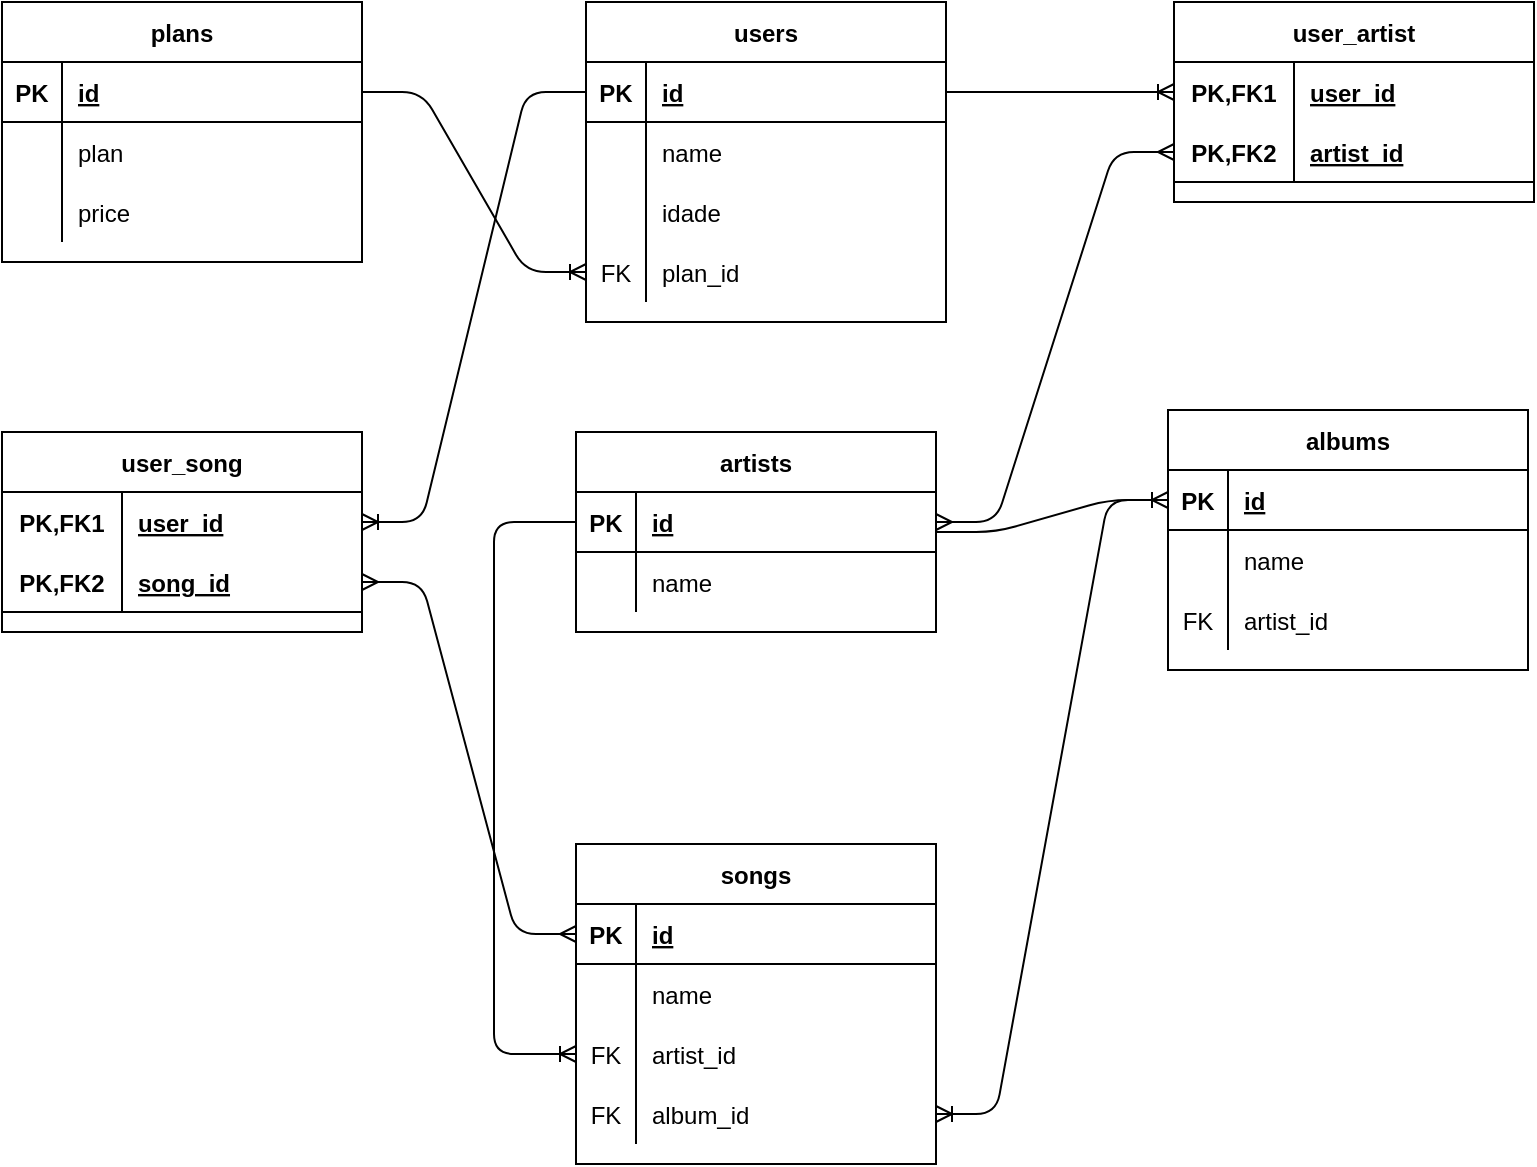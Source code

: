 <mxfile version="15.2.7" type="device"><diagram id="T-f1aB8YXNAQeIXOLmXD" name="Page-1"><mxGraphModel dx="920" dy="652" grid="1" gridSize="20" guides="1" tooltips="1" connect="1" arrows="1" fold="1" page="0" pageScale="1" pageWidth="850" pageHeight="1100" background="none" math="0" shadow="0"><root><mxCell id="0"/><mxCell id="1" parent="0"/><mxCell id="F5ckWV1P2xS418H6upv4-1" value="users" style="shape=table;startSize=30;container=1;collapsible=1;childLayout=tableLayout;fixedRows=1;rowLines=0;fontStyle=1;align=center;resizeLast=1;" parent="1" vertex="1"><mxGeometry x="306" y="332" width="180" height="160" as="geometry"/></mxCell><mxCell id="F5ckWV1P2xS418H6upv4-2" value="" style="shape=partialRectangle;collapsible=0;dropTarget=0;pointerEvents=0;fillColor=none;top=0;left=0;bottom=1;right=0;points=[[0,0.5],[1,0.5]];portConstraint=eastwest;" parent="F5ckWV1P2xS418H6upv4-1" vertex="1"><mxGeometry y="30" width="180" height="30" as="geometry"/></mxCell><mxCell id="F5ckWV1P2xS418H6upv4-3" value="PK" style="shape=partialRectangle;connectable=0;fillColor=none;top=0;left=0;bottom=0;right=0;fontStyle=1;overflow=hidden;" parent="F5ckWV1P2xS418H6upv4-2" vertex="1"><mxGeometry width="30" height="30" as="geometry"/></mxCell><mxCell id="F5ckWV1P2xS418H6upv4-4" value="id" style="shape=partialRectangle;connectable=0;fillColor=none;top=0;left=0;bottom=0;right=0;align=left;spacingLeft=6;fontStyle=5;overflow=hidden;" parent="F5ckWV1P2xS418H6upv4-2" vertex="1"><mxGeometry x="30" width="150" height="30" as="geometry"/></mxCell><mxCell id="F5ckWV1P2xS418H6upv4-5" value="" style="shape=partialRectangle;collapsible=0;dropTarget=0;pointerEvents=0;fillColor=none;top=0;left=0;bottom=0;right=0;points=[[0,0.5],[1,0.5]];portConstraint=eastwest;" parent="F5ckWV1P2xS418H6upv4-1" vertex="1"><mxGeometry y="60" width="180" height="30" as="geometry"/></mxCell><mxCell id="F5ckWV1P2xS418H6upv4-6" value="" style="shape=partialRectangle;connectable=0;fillColor=none;top=0;left=0;bottom=0;right=0;editable=1;overflow=hidden;" parent="F5ckWV1P2xS418H6upv4-5" vertex="1"><mxGeometry width="30" height="30" as="geometry"/></mxCell><mxCell id="F5ckWV1P2xS418H6upv4-7" value="name" style="shape=partialRectangle;connectable=0;fillColor=none;top=0;left=0;bottom=0;right=0;align=left;spacingLeft=6;overflow=hidden;" parent="F5ckWV1P2xS418H6upv4-5" vertex="1"><mxGeometry x="30" width="150" height="30" as="geometry"/></mxCell><mxCell id="F5ckWV1P2xS418H6upv4-8" value="" style="shape=partialRectangle;collapsible=0;dropTarget=0;pointerEvents=0;fillColor=none;top=0;left=0;bottom=0;right=0;points=[[0,0.5],[1,0.5]];portConstraint=eastwest;" parent="F5ckWV1P2xS418H6upv4-1" vertex="1"><mxGeometry y="90" width="180" height="30" as="geometry"/></mxCell><mxCell id="F5ckWV1P2xS418H6upv4-9" value="" style="shape=partialRectangle;connectable=0;fillColor=none;top=0;left=0;bottom=0;right=0;editable=1;overflow=hidden;" parent="F5ckWV1P2xS418H6upv4-8" vertex="1"><mxGeometry width="30" height="30" as="geometry"/></mxCell><mxCell id="F5ckWV1P2xS418H6upv4-10" value="idade" style="shape=partialRectangle;connectable=0;fillColor=none;top=0;left=0;bottom=0;right=0;align=left;spacingLeft=6;overflow=hidden;" parent="F5ckWV1P2xS418H6upv4-8" vertex="1"><mxGeometry x="30" width="150" height="30" as="geometry"/></mxCell><mxCell id="F5ckWV1P2xS418H6upv4-11" value="" style="shape=partialRectangle;collapsible=0;dropTarget=0;pointerEvents=0;fillColor=none;top=0;left=0;bottom=0;right=0;points=[[0,0.5],[1,0.5]];portConstraint=eastwest;" parent="F5ckWV1P2xS418H6upv4-1" vertex="1"><mxGeometry y="120" width="180" height="30" as="geometry"/></mxCell><mxCell id="F5ckWV1P2xS418H6upv4-12" value="FK" style="shape=partialRectangle;connectable=0;fillColor=none;top=0;left=0;bottom=0;right=0;editable=1;overflow=hidden;" parent="F5ckWV1P2xS418H6upv4-11" vertex="1"><mxGeometry width="30" height="30" as="geometry"/></mxCell><mxCell id="F5ckWV1P2xS418H6upv4-13" value="plan_id" style="shape=partialRectangle;connectable=0;fillColor=none;top=0;left=0;bottom=0;right=0;align=left;spacingLeft=6;overflow=hidden;" parent="F5ckWV1P2xS418H6upv4-11" vertex="1"><mxGeometry x="30" width="150" height="30" as="geometry"/></mxCell><mxCell id="F5ckWV1P2xS418H6upv4-14" value="user_artist" style="shape=table;startSize=30;container=1;collapsible=1;childLayout=tableLayout;fixedRows=1;rowLines=0;fontStyle=1;align=center;resizeLast=1;" parent="1" vertex="1"><mxGeometry x="600" y="332" width="180" height="100" as="geometry"/></mxCell><mxCell id="F5ckWV1P2xS418H6upv4-15" value="" style="shape=partialRectangle;collapsible=0;dropTarget=0;pointerEvents=0;fillColor=none;top=0;left=0;bottom=0;right=0;points=[[0,0.5],[1,0.5]];portConstraint=eastwest;" parent="F5ckWV1P2xS418H6upv4-14" vertex="1"><mxGeometry y="30" width="180" height="30" as="geometry"/></mxCell><mxCell id="F5ckWV1P2xS418H6upv4-16" value="PK,FK1" style="shape=partialRectangle;connectable=0;fillColor=none;top=0;left=0;bottom=0;right=0;fontStyle=1;overflow=hidden;" parent="F5ckWV1P2xS418H6upv4-15" vertex="1"><mxGeometry width="60" height="30" as="geometry"/></mxCell><mxCell id="F5ckWV1P2xS418H6upv4-17" value="user_id" style="shape=partialRectangle;connectable=0;fillColor=none;top=0;left=0;bottom=0;right=0;align=left;spacingLeft=6;fontStyle=5;overflow=hidden;" parent="F5ckWV1P2xS418H6upv4-15" vertex="1"><mxGeometry x="60" width="120" height="30" as="geometry"/></mxCell><mxCell id="F5ckWV1P2xS418H6upv4-18" value="" style="shape=partialRectangle;collapsible=0;dropTarget=0;pointerEvents=0;fillColor=none;top=0;left=0;bottom=1;right=0;points=[[0,0.5],[1,0.5]];portConstraint=eastwest;" parent="F5ckWV1P2xS418H6upv4-14" vertex="1"><mxGeometry y="60" width="180" height="30" as="geometry"/></mxCell><mxCell id="F5ckWV1P2xS418H6upv4-19" value="PK,FK2" style="shape=partialRectangle;connectable=0;fillColor=none;top=0;left=0;bottom=0;right=0;fontStyle=1;overflow=hidden;" parent="F5ckWV1P2xS418H6upv4-18" vertex="1"><mxGeometry width="60" height="30" as="geometry"/></mxCell><mxCell id="F5ckWV1P2xS418H6upv4-20" value="artist_id" style="shape=partialRectangle;connectable=0;fillColor=none;top=0;left=0;bottom=0;right=0;align=left;spacingLeft=6;fontStyle=5;overflow=hidden;" parent="F5ckWV1P2xS418H6upv4-18" vertex="1"><mxGeometry x="60" width="120" height="30" as="geometry"/></mxCell><mxCell id="F5ckWV1P2xS418H6upv4-27" value="artists" style="shape=table;startSize=30;container=1;collapsible=1;childLayout=tableLayout;fixedRows=1;rowLines=0;fontStyle=1;align=center;resizeLast=1;" parent="1" vertex="1"><mxGeometry x="301" y="547" width="180" height="100" as="geometry"/></mxCell><mxCell id="F5ckWV1P2xS418H6upv4-28" value="" style="shape=partialRectangle;collapsible=0;dropTarget=0;pointerEvents=0;fillColor=none;top=0;left=0;bottom=1;right=0;points=[[0,0.5],[1,0.5]];portConstraint=eastwest;" parent="F5ckWV1P2xS418H6upv4-27" vertex="1"><mxGeometry y="30" width="180" height="30" as="geometry"/></mxCell><mxCell id="F5ckWV1P2xS418H6upv4-29" value="PK" style="shape=partialRectangle;connectable=0;fillColor=none;top=0;left=0;bottom=0;right=0;fontStyle=1;overflow=hidden;" parent="F5ckWV1P2xS418H6upv4-28" vertex="1"><mxGeometry width="30" height="30" as="geometry"/></mxCell><mxCell id="F5ckWV1P2xS418H6upv4-30" value="id" style="shape=partialRectangle;connectable=0;fillColor=none;top=0;left=0;bottom=0;right=0;align=left;spacingLeft=6;fontStyle=5;overflow=hidden;" parent="F5ckWV1P2xS418H6upv4-28" vertex="1"><mxGeometry x="30" width="150" height="30" as="geometry"/></mxCell><mxCell id="F5ckWV1P2xS418H6upv4-31" value="" style="shape=partialRectangle;collapsible=0;dropTarget=0;pointerEvents=0;fillColor=none;top=0;left=0;bottom=0;right=0;points=[[0,0.5],[1,0.5]];portConstraint=eastwest;" parent="F5ckWV1P2xS418H6upv4-27" vertex="1"><mxGeometry y="60" width="180" height="30" as="geometry"/></mxCell><mxCell id="F5ckWV1P2xS418H6upv4-32" value="" style="shape=partialRectangle;connectable=0;fillColor=none;top=0;left=0;bottom=0;right=0;editable=1;overflow=hidden;" parent="F5ckWV1P2xS418H6upv4-31" vertex="1"><mxGeometry width="30" height="30" as="geometry"/></mxCell><mxCell id="F5ckWV1P2xS418H6upv4-33" value="name" style="shape=partialRectangle;connectable=0;fillColor=none;top=0;left=0;bottom=0;right=0;align=left;spacingLeft=6;overflow=hidden;" parent="F5ckWV1P2xS418H6upv4-31" vertex="1"><mxGeometry x="30" width="150" height="30" as="geometry"/></mxCell><mxCell id="F5ckWV1P2xS418H6upv4-40" value="albums" style="shape=table;startSize=30;container=1;collapsible=1;childLayout=tableLayout;fixedRows=1;rowLines=0;fontStyle=1;align=center;resizeLast=1;" parent="1" vertex="1"><mxGeometry x="597" y="536" width="180" height="130" as="geometry"><mxRectangle x="582" y="613" width="69" height="30" as="alternateBounds"/></mxGeometry></mxCell><mxCell id="F5ckWV1P2xS418H6upv4-41" value="" style="shape=partialRectangle;collapsible=0;dropTarget=0;pointerEvents=0;fillColor=none;top=0;left=0;bottom=1;right=0;points=[[0,0.5],[1,0.5]];portConstraint=eastwest;" parent="F5ckWV1P2xS418H6upv4-40" vertex="1"><mxGeometry y="30" width="180" height="30" as="geometry"/></mxCell><mxCell id="F5ckWV1P2xS418H6upv4-42" value="PK" style="shape=partialRectangle;connectable=0;fillColor=none;top=0;left=0;bottom=0;right=0;fontStyle=1;overflow=hidden;" parent="F5ckWV1P2xS418H6upv4-41" vertex="1"><mxGeometry width="30" height="30" as="geometry"/></mxCell><mxCell id="F5ckWV1P2xS418H6upv4-43" value="id" style="shape=partialRectangle;connectable=0;fillColor=none;top=0;left=0;bottom=0;right=0;align=left;spacingLeft=6;fontStyle=5;overflow=hidden;" parent="F5ckWV1P2xS418H6upv4-41" vertex="1"><mxGeometry x="30" width="150" height="30" as="geometry"/></mxCell><mxCell id="F5ckWV1P2xS418H6upv4-44" value="" style="shape=partialRectangle;collapsible=0;dropTarget=0;pointerEvents=0;fillColor=none;top=0;left=0;bottom=0;right=0;points=[[0,0.5],[1,0.5]];portConstraint=eastwest;" parent="F5ckWV1P2xS418H6upv4-40" vertex="1"><mxGeometry y="60" width="180" height="30" as="geometry"/></mxCell><mxCell id="F5ckWV1P2xS418H6upv4-45" value="" style="shape=partialRectangle;connectable=0;fillColor=none;top=0;left=0;bottom=0;right=0;editable=1;overflow=hidden;" parent="F5ckWV1P2xS418H6upv4-44" vertex="1"><mxGeometry width="30" height="30" as="geometry"/></mxCell><mxCell id="F5ckWV1P2xS418H6upv4-46" value="name" style="shape=partialRectangle;connectable=0;fillColor=none;top=0;left=0;bottom=0;right=0;align=left;spacingLeft=6;overflow=hidden;" parent="F5ckWV1P2xS418H6upv4-44" vertex="1"><mxGeometry x="30" width="150" height="30" as="geometry"/></mxCell><mxCell id="F5ckWV1P2xS418H6upv4-47" value="" style="shape=partialRectangle;collapsible=0;dropTarget=0;pointerEvents=0;fillColor=none;top=0;left=0;bottom=0;right=0;points=[[0,0.5],[1,0.5]];portConstraint=eastwest;" parent="F5ckWV1P2xS418H6upv4-40" vertex="1"><mxGeometry y="90" width="180" height="30" as="geometry"/></mxCell><mxCell id="F5ckWV1P2xS418H6upv4-48" value="FK" style="shape=partialRectangle;connectable=0;fillColor=none;top=0;left=0;bottom=0;right=0;editable=1;overflow=hidden;" parent="F5ckWV1P2xS418H6upv4-47" vertex="1"><mxGeometry width="30" height="30" as="geometry"/></mxCell><mxCell id="F5ckWV1P2xS418H6upv4-49" value="artist_id" style="shape=partialRectangle;connectable=0;fillColor=none;top=0;left=0;bottom=0;right=0;align=left;spacingLeft=6;overflow=hidden;" parent="F5ckWV1P2xS418H6upv4-47" vertex="1"><mxGeometry x="30" width="150" height="30" as="geometry"/></mxCell><mxCell id="F5ckWV1P2xS418H6upv4-63" value="plans" style="shape=table;startSize=30;container=1;collapsible=1;childLayout=tableLayout;fixedRows=1;rowLines=0;fontStyle=1;align=center;resizeLast=1;" parent="1" vertex="1"><mxGeometry x="14" y="332" width="180" height="130" as="geometry"/></mxCell><mxCell id="F5ckWV1P2xS418H6upv4-64" value="" style="shape=partialRectangle;collapsible=0;dropTarget=0;pointerEvents=0;fillColor=none;top=0;left=0;bottom=1;right=0;points=[[0,0.5],[1,0.5]];portConstraint=eastwest;" parent="F5ckWV1P2xS418H6upv4-63" vertex="1"><mxGeometry y="30" width="180" height="30" as="geometry"/></mxCell><mxCell id="F5ckWV1P2xS418H6upv4-65" value="PK" style="shape=partialRectangle;connectable=0;fillColor=none;top=0;left=0;bottom=0;right=0;fontStyle=1;overflow=hidden;" parent="F5ckWV1P2xS418H6upv4-64" vertex="1"><mxGeometry width="30" height="30" as="geometry"/></mxCell><mxCell id="F5ckWV1P2xS418H6upv4-66" value="id" style="shape=partialRectangle;connectable=0;fillColor=none;top=0;left=0;bottom=0;right=0;align=left;spacingLeft=6;fontStyle=5;overflow=hidden;" parent="F5ckWV1P2xS418H6upv4-64" vertex="1"><mxGeometry x="30" width="150" height="30" as="geometry"/></mxCell><mxCell id="F5ckWV1P2xS418H6upv4-67" value="" style="shape=partialRectangle;collapsible=0;dropTarget=0;pointerEvents=0;fillColor=none;top=0;left=0;bottom=0;right=0;points=[[0,0.5],[1,0.5]];portConstraint=eastwest;" parent="F5ckWV1P2xS418H6upv4-63" vertex="1"><mxGeometry y="60" width="180" height="30" as="geometry"/></mxCell><mxCell id="F5ckWV1P2xS418H6upv4-68" value="" style="shape=partialRectangle;connectable=0;fillColor=none;top=0;left=0;bottom=0;right=0;editable=1;overflow=hidden;" parent="F5ckWV1P2xS418H6upv4-67" vertex="1"><mxGeometry width="30" height="30" as="geometry"/></mxCell><mxCell id="F5ckWV1P2xS418H6upv4-69" value="plan" style="shape=partialRectangle;connectable=0;fillColor=none;top=0;left=0;bottom=0;right=0;align=left;spacingLeft=6;overflow=hidden;" parent="F5ckWV1P2xS418H6upv4-67" vertex="1"><mxGeometry x="30" width="150" height="30" as="geometry"/></mxCell><mxCell id="F5ckWV1P2xS418H6upv4-70" value="" style="shape=partialRectangle;collapsible=0;dropTarget=0;pointerEvents=0;fillColor=none;top=0;left=0;bottom=0;right=0;points=[[0,0.5],[1,0.5]];portConstraint=eastwest;" parent="F5ckWV1P2xS418H6upv4-63" vertex="1"><mxGeometry y="90" width="180" height="30" as="geometry"/></mxCell><mxCell id="F5ckWV1P2xS418H6upv4-71" value="" style="shape=partialRectangle;connectable=0;fillColor=none;top=0;left=0;bottom=0;right=0;editable=1;overflow=hidden;" parent="F5ckWV1P2xS418H6upv4-70" vertex="1"><mxGeometry width="30" height="30" as="geometry"/></mxCell><mxCell id="F5ckWV1P2xS418H6upv4-72" value="price" style="shape=partialRectangle;connectable=0;fillColor=none;top=0;left=0;bottom=0;right=0;align=left;spacingLeft=6;overflow=hidden;" parent="F5ckWV1P2xS418H6upv4-70" vertex="1"><mxGeometry x="30" width="150" height="30" as="geometry"/></mxCell><mxCell id="F5ckWV1P2xS418H6upv4-81" value="" style="edgeStyle=entityRelationEdgeStyle;fontSize=12;html=1;endArrow=ERmany;startArrow=ERmany;entryX=0;entryY=0.5;entryDx=0;entryDy=0;exitX=1;exitY=0.5;exitDx=0;exitDy=0;" parent="1" source="F5ckWV1P2xS418H6upv4-28" target="F5ckWV1P2xS418H6upv4-18" edge="1"><mxGeometry width="100" height="100" relative="1" as="geometry"><mxPoint x="413" y="557" as="sourcePoint"/><mxPoint x="513" y="457" as="targetPoint"/></mxGeometry></mxCell><mxCell id="F5ckWV1P2xS418H6upv4-82" value="" style="edgeStyle=entityRelationEdgeStyle;fontSize=12;html=1;endArrow=ERoneToMany;exitX=1;exitY=0.5;exitDx=0;exitDy=0;entryX=0;entryY=0.5;entryDx=0;entryDy=0;" parent="1" source="F5ckWV1P2xS418H6upv4-27" target="F5ckWV1P2xS418H6upv4-41" edge="1"><mxGeometry width="100" height="100" relative="1" as="geometry"><mxPoint x="470" y="715" as="sourcePoint"/><mxPoint x="570" y="615" as="targetPoint"/></mxGeometry></mxCell><mxCell id="F5ckWV1P2xS418H6upv4-84" value="songs" style="shape=table;startSize=30;container=1;collapsible=1;childLayout=tableLayout;fixedRows=1;rowLines=0;fontStyle=1;align=center;resizeLast=1;" parent="1" vertex="1"><mxGeometry x="301" y="753" width="180" height="160" as="geometry"/></mxCell><mxCell id="F5ckWV1P2xS418H6upv4-85" value="" style="shape=partialRectangle;collapsible=0;dropTarget=0;pointerEvents=0;fillColor=none;top=0;left=0;bottom=1;right=0;points=[[0,0.5],[1,0.5]];portConstraint=eastwest;" parent="F5ckWV1P2xS418H6upv4-84" vertex="1"><mxGeometry y="30" width="180" height="30" as="geometry"/></mxCell><mxCell id="F5ckWV1P2xS418H6upv4-86" value="PK" style="shape=partialRectangle;connectable=0;fillColor=none;top=0;left=0;bottom=0;right=0;fontStyle=1;overflow=hidden;" parent="F5ckWV1P2xS418H6upv4-85" vertex="1"><mxGeometry width="30" height="30" as="geometry"/></mxCell><mxCell id="F5ckWV1P2xS418H6upv4-87" value="id" style="shape=partialRectangle;connectable=0;fillColor=none;top=0;left=0;bottom=0;right=0;align=left;spacingLeft=6;fontStyle=5;overflow=hidden;" parent="F5ckWV1P2xS418H6upv4-85" vertex="1"><mxGeometry x="30" width="150" height="30" as="geometry"/></mxCell><mxCell id="F5ckWV1P2xS418H6upv4-88" value="" style="shape=partialRectangle;collapsible=0;dropTarget=0;pointerEvents=0;fillColor=none;top=0;left=0;bottom=0;right=0;points=[[0,0.5],[1,0.5]];portConstraint=eastwest;" parent="F5ckWV1P2xS418H6upv4-84" vertex="1"><mxGeometry y="60" width="180" height="30" as="geometry"/></mxCell><mxCell id="F5ckWV1P2xS418H6upv4-89" value="" style="shape=partialRectangle;connectable=0;fillColor=none;top=0;left=0;bottom=0;right=0;editable=1;overflow=hidden;" parent="F5ckWV1P2xS418H6upv4-88" vertex="1"><mxGeometry width="30" height="30" as="geometry"/></mxCell><mxCell id="F5ckWV1P2xS418H6upv4-90" value="name" style="shape=partialRectangle;connectable=0;fillColor=none;top=0;left=0;bottom=0;right=0;align=left;spacingLeft=6;overflow=hidden;" parent="F5ckWV1P2xS418H6upv4-88" vertex="1"><mxGeometry x="30" width="150" height="30" as="geometry"/></mxCell><mxCell id="F5ckWV1P2xS418H6upv4-91" value="" style="shape=partialRectangle;collapsible=0;dropTarget=0;pointerEvents=0;fillColor=none;top=0;left=0;bottom=0;right=0;points=[[0,0.5],[1,0.5]];portConstraint=eastwest;" parent="F5ckWV1P2xS418H6upv4-84" vertex="1"><mxGeometry y="90" width="180" height="30" as="geometry"/></mxCell><mxCell id="F5ckWV1P2xS418H6upv4-92" value="FK" style="shape=partialRectangle;connectable=0;fillColor=none;top=0;left=0;bottom=0;right=0;editable=1;overflow=hidden;" parent="F5ckWV1P2xS418H6upv4-91" vertex="1"><mxGeometry width="30" height="30" as="geometry"/></mxCell><mxCell id="F5ckWV1P2xS418H6upv4-93" value="artist_id" style="shape=partialRectangle;connectable=0;fillColor=none;top=0;left=0;bottom=0;right=0;align=left;spacingLeft=6;overflow=hidden;" parent="F5ckWV1P2xS418H6upv4-91" vertex="1"><mxGeometry x="30" width="150" height="30" as="geometry"/></mxCell><mxCell id="F5ckWV1P2xS418H6upv4-94" value="" style="shape=partialRectangle;collapsible=0;dropTarget=0;pointerEvents=0;fillColor=none;top=0;left=0;bottom=0;right=0;points=[[0,0.5],[1,0.5]];portConstraint=eastwest;" parent="F5ckWV1P2xS418H6upv4-84" vertex="1"><mxGeometry y="120" width="180" height="30" as="geometry"/></mxCell><mxCell id="F5ckWV1P2xS418H6upv4-95" value="FK" style="shape=partialRectangle;connectable=0;fillColor=none;top=0;left=0;bottom=0;right=0;editable=1;overflow=hidden;" parent="F5ckWV1P2xS418H6upv4-94" vertex="1"><mxGeometry width="30" height="30" as="geometry"/></mxCell><mxCell id="F5ckWV1P2xS418H6upv4-96" value="album_id" style="shape=partialRectangle;connectable=0;fillColor=none;top=0;left=0;bottom=0;right=0;align=left;spacingLeft=6;overflow=hidden;" parent="F5ckWV1P2xS418H6upv4-94" vertex="1"><mxGeometry x="30" width="150" height="30" as="geometry"/></mxCell><mxCell id="F5ckWV1P2xS418H6upv4-97" value="" style="edgeStyle=entityRelationEdgeStyle;fontSize=12;html=1;endArrow=ERoneToMany;exitX=1;exitY=0.5;exitDx=0;exitDy=0;entryX=0;entryY=0.5;entryDx=0;entryDy=0;" parent="1" source="F5ckWV1P2xS418H6upv4-2" target="F5ckWV1P2xS418H6upv4-15" edge="1"><mxGeometry width="100" height="100" relative="1" as="geometry"><mxPoint x="496" y="639" as="sourcePoint"/><mxPoint x="596" y="539" as="targetPoint"/></mxGeometry></mxCell><mxCell id="F5ckWV1P2xS418H6upv4-99" value="" style="fontSize=12;html=1;endArrow=ERoneToMany;exitX=0;exitY=0.5;exitDx=0;exitDy=0;entryX=0;entryY=0.5;entryDx=0;entryDy=0;" parent="1" source="F5ckWV1P2xS418H6upv4-28" target="F5ckWV1P2xS418H6upv4-91" edge="1"><mxGeometry width="100" height="100" relative="1" as="geometry"><mxPoint x="149" y="780" as="sourcePoint"/><mxPoint x="260" y="851" as="targetPoint"/><Array as="points"><mxPoint x="260" y="592"/><mxPoint x="260" y="858"/></Array></mxGeometry></mxCell><mxCell id="F5ckWV1P2xS418H6upv4-102" value="user_song" style="shape=table;startSize=30;container=1;collapsible=1;childLayout=tableLayout;fixedRows=1;rowLines=0;fontStyle=1;align=center;resizeLast=1;" parent="1" vertex="1"><mxGeometry x="14" y="547" width="180" height="100" as="geometry"/></mxCell><mxCell id="F5ckWV1P2xS418H6upv4-103" value="" style="shape=partialRectangle;collapsible=0;dropTarget=0;pointerEvents=0;fillColor=none;top=0;left=0;bottom=0;right=0;points=[[0,0.5],[1,0.5]];portConstraint=eastwest;" parent="F5ckWV1P2xS418H6upv4-102" vertex="1"><mxGeometry y="30" width="180" height="30" as="geometry"/></mxCell><mxCell id="F5ckWV1P2xS418H6upv4-104" value="PK,FK1" style="shape=partialRectangle;connectable=0;fillColor=none;top=0;left=0;bottom=0;right=0;fontStyle=1;overflow=hidden;" parent="F5ckWV1P2xS418H6upv4-103" vertex="1"><mxGeometry width="60" height="30" as="geometry"/></mxCell><mxCell id="F5ckWV1P2xS418H6upv4-105" value="user_id" style="shape=partialRectangle;connectable=0;fillColor=none;top=0;left=0;bottom=0;right=0;align=left;spacingLeft=6;fontStyle=5;overflow=hidden;" parent="F5ckWV1P2xS418H6upv4-103" vertex="1"><mxGeometry x="60" width="120" height="30" as="geometry"/></mxCell><mxCell id="F5ckWV1P2xS418H6upv4-106" value="" style="shape=partialRectangle;collapsible=0;dropTarget=0;pointerEvents=0;fillColor=none;top=0;left=0;bottom=1;right=0;points=[[0,0.5],[1,0.5]];portConstraint=eastwest;" parent="F5ckWV1P2xS418H6upv4-102" vertex="1"><mxGeometry y="60" width="180" height="30" as="geometry"/></mxCell><mxCell id="F5ckWV1P2xS418H6upv4-107" value="PK,FK2" style="shape=partialRectangle;connectable=0;fillColor=none;top=0;left=0;bottom=0;right=0;fontStyle=1;overflow=hidden;" parent="F5ckWV1P2xS418H6upv4-106" vertex="1"><mxGeometry width="60" height="30" as="geometry"/></mxCell><mxCell id="F5ckWV1P2xS418H6upv4-108" value="song_id" style="shape=partialRectangle;connectable=0;fillColor=none;top=0;left=0;bottom=0;right=0;align=left;spacingLeft=6;fontStyle=5;overflow=hidden;" parent="F5ckWV1P2xS418H6upv4-106" vertex="1"><mxGeometry x="60" width="120" height="30" as="geometry"/></mxCell><mxCell id="ddO0kJz5IXSVLbA7fIrn-5" value="" style="edgeStyle=entityRelationEdgeStyle;fontSize=12;html=1;endArrow=ERoneToMany;entryX=0;entryY=0.5;entryDx=0;entryDy=0;exitX=1;exitY=0.5;exitDx=0;exitDy=0;" edge="1" parent="1" source="F5ckWV1P2xS418H6upv4-64" target="F5ckWV1P2xS418H6upv4-11"><mxGeometry width="100" height="100" relative="1" as="geometry"><mxPoint x="192" y="516" as="sourcePoint"/><mxPoint x="292" y="416" as="targetPoint"/></mxGeometry></mxCell><mxCell id="ddO0kJz5IXSVLbA7fIrn-6" value="" style="edgeStyle=entityRelationEdgeStyle;fontSize=12;html=1;endArrow=ERoneToMany;entryX=1;entryY=0.5;entryDx=0;entryDy=0;exitX=0;exitY=0.5;exitDx=0;exitDy=0;" edge="1" parent="1" source="F5ckWV1P2xS418H6upv4-41" target="F5ckWV1P2xS418H6upv4-94"><mxGeometry width="100" height="100" relative="1" as="geometry"><mxPoint x="621" y="747" as="sourcePoint"/><mxPoint x="562" y="761" as="targetPoint"/></mxGeometry></mxCell><mxCell id="ddO0kJz5IXSVLbA7fIrn-7" value="" style="edgeStyle=entityRelationEdgeStyle;fontSize=12;html=1;endArrow=ERoneToMany;exitX=0;exitY=0.5;exitDx=0;exitDy=0;entryX=1;entryY=0.5;entryDx=0;entryDy=0;" edge="1" parent="1" source="F5ckWV1P2xS418H6upv4-2" target="F5ckWV1P2xS418H6upv4-103"><mxGeometry width="100" height="100" relative="1" as="geometry"><mxPoint x="172" y="585" as="sourcePoint"/><mxPoint x="202" y="495" as="targetPoint"/></mxGeometry></mxCell><mxCell id="ddO0kJz5IXSVLbA7fIrn-8" value="" style="edgeStyle=entityRelationEdgeStyle;fontSize=12;html=1;endArrow=ERmany;startArrow=ERmany;entryX=0;entryY=0.5;entryDx=0;entryDy=0;exitX=1;exitY=0.5;exitDx=0;exitDy=0;" edge="1" parent="1" source="F5ckWV1P2xS418H6upv4-106" target="F5ckWV1P2xS418H6upv4-85"><mxGeometry width="100" height="100" relative="1" as="geometry"><mxPoint x="229" y="752" as="sourcePoint"/><mxPoint x="329" y="652" as="targetPoint"/></mxGeometry></mxCell></root></mxGraphModel></diagram></mxfile>